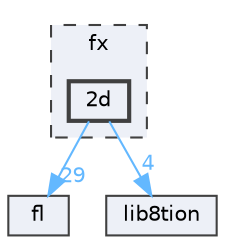 digraph "fx/2d"
{
 // INTERACTIVE_SVG=YES
 // LATEX_PDF_SIZE
  bgcolor="transparent";
  edge [fontname=Helvetica,fontsize=10,labelfontname=Helvetica,labelfontsize=10];
  node [fontname=Helvetica,fontsize=10,shape=box,height=0.2,width=0.4];
  compound=true
  subgraph clusterdir_acbb946b833f21b16ec30aa21c4c3a72 {
    graph [ bgcolor="#edf0f7", pencolor="grey25", label="fx", fontname=Helvetica,fontsize=10 style="filled,dashed", URL="dir_acbb946b833f21b16ec30aa21c4c3a72.html",tooltip=""]
  dir_da6de6ffed4dc8eba2e7529df043e06f [label="2d", fillcolor="#edf0f7", color="grey25", style="filled,bold", URL="dir_da6de6ffed4dc8eba2e7529df043e06f.html",tooltip=""];
  }
  dir_4d1829fa9bd13d7db71e765b2707b248 [label="fl", fillcolor="#edf0f7", color="grey25", style="filled", URL="dir_4d1829fa9bd13d7db71e765b2707b248.html",tooltip=""];
  dir_d91669bda445047ed1892ac77a05ddb9 [label="lib8tion", fillcolor="#edf0f7", color="grey25", style="filled", URL="dir_d91669bda445047ed1892ac77a05ddb9.html",tooltip=""];
  dir_da6de6ffed4dc8eba2e7529df043e06f->dir_4d1829fa9bd13d7db71e765b2707b248 [headlabel="29", labeldistance=1.5 headhref="dir_000001_000029.html" href="dir_000001_000029.html" color="steelblue1" fontcolor="steelblue1"];
  dir_da6de6ffed4dc8eba2e7529df043e06f->dir_d91669bda445047ed1892ac77a05ddb9 [headlabel="4", labeldistance=1.5 headhref="dir_000001_000050.html" href="dir_000001_000050.html" color="steelblue1" fontcolor="steelblue1"];
}
